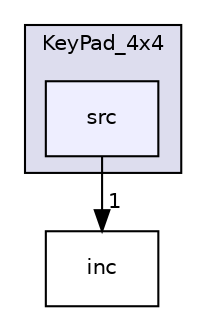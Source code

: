 digraph "Application/User/KeyPad_4x4/src" {
  compound=true
  node [ fontsize="10", fontname="Helvetica"];
  edge [ labelfontsize="10", labelfontname="Helvetica"];
  subgraph clusterdir_98d5ac9bf70aacdbdcd1c1874b4eea84 {
    graph [ bgcolor="#ddddee", pencolor="black", label="KeyPad_4x4" fontname="Helvetica", fontsize="10", URL="dir_98d5ac9bf70aacdbdcd1c1874b4eea84.html"]
  dir_e1f8d96caf8d292f631fc60dae12752e [shape=box, label="src", style="filled", fillcolor="#eeeeff", pencolor="black", URL="dir_e1f8d96caf8d292f631fc60dae12752e.html"];
  }
  dir_fc0e475a0ec443b290bba57e931e3e04 [shape=box label="inc" URL="dir_fc0e475a0ec443b290bba57e931e3e04.html"];
  dir_e1f8d96caf8d292f631fc60dae12752e->dir_fc0e475a0ec443b290bba57e931e3e04 [headlabel="1", labeldistance=1.5 headhref="dir_000008_000007.html"];
}
